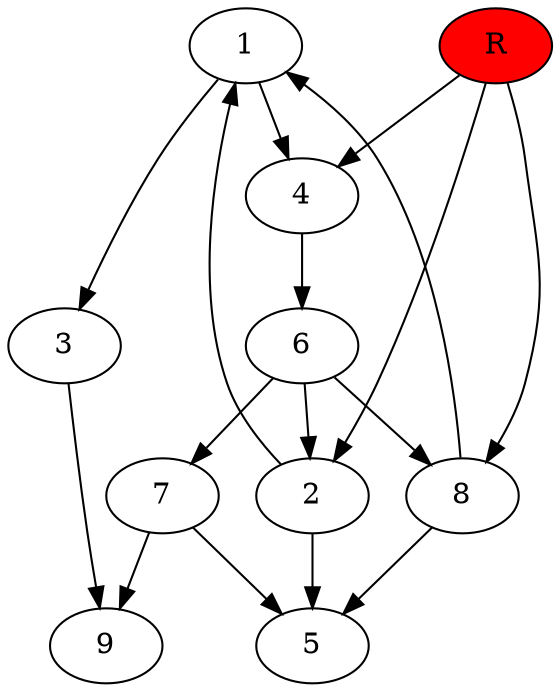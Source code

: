 digraph prb80407 {
	1
	2
	3
	4
	5
	6
	7
	8
	R [fillcolor="#ff0000" style=filled]
	1 -> 3
	1 -> 4
	2 -> 1
	2 -> 5
	3 -> 9
	4 -> 6
	6 -> 2
	6 -> 7
	6 -> 8
	7 -> 5
	7 -> 9
	8 -> 1
	8 -> 5
	R -> 2
	R -> 4
	R -> 8
}
